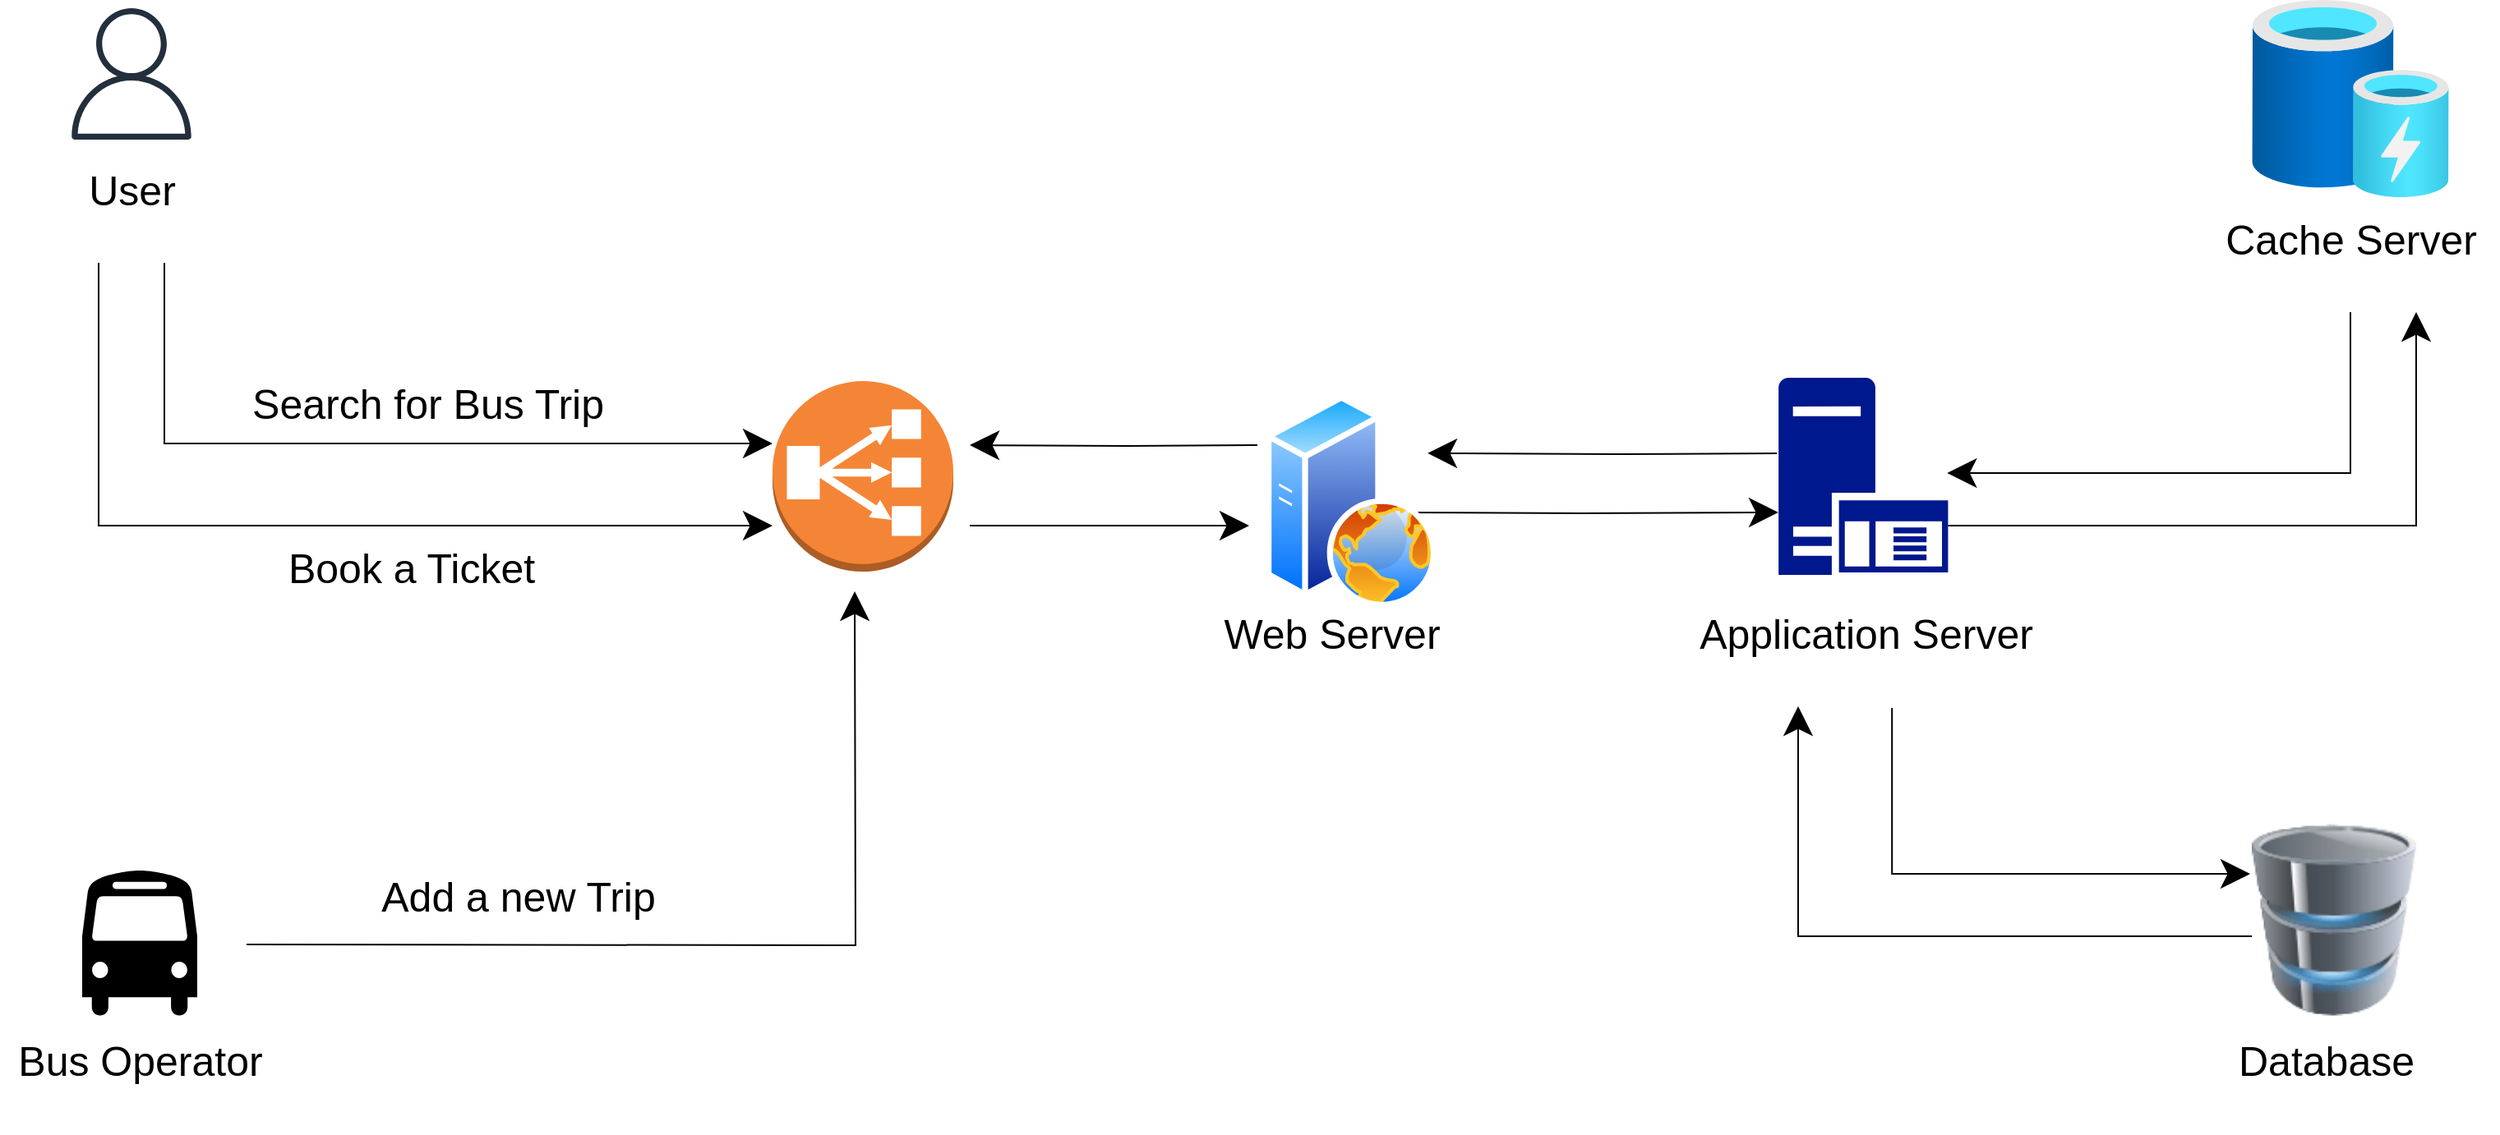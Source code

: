 <mxfile version="25.0.3">
  <diagram name="Page-1" id="lgGEzSX7ISll13-4S9fQ">
    <mxGraphModel dx="1466" dy="939" grid="1" gridSize="10" guides="1" tooltips="1" connect="1" arrows="1" fold="1" page="1" pageScale="1" pageWidth="850" pageHeight="1100" math="0" shadow="0">
      <root>
        <mxCell id="0" />
        <mxCell id="1" parent="0" />
        <mxCell id="_4sSLz1YXUxNhBDxUHfo-1" value="" style="sketch=0;outlineConnect=0;fontColor=#232F3E;gradientColor=none;fillColor=#232F3D;strokeColor=none;dashed=0;verticalLabelPosition=bottom;verticalAlign=top;align=center;html=1;fontSize=12;fontStyle=0;aspect=fixed;pointerEvents=1;shape=mxgraph.aws4.user;" parent="1" vertex="1">
          <mxGeometry x="130" y="65" width="80" height="80" as="geometry" />
        </mxCell>
        <mxCell id="_4sSLz1YXUxNhBDxUHfo-20" style="edgeStyle=orthogonalEdgeStyle;rounded=0;orthogonalLoop=1;jettySize=auto;html=1;endSize=15;" parent="1" edge="1">
          <mxGeometry relative="1" as="geometry">
            <mxPoint x="240" y="635" as="sourcePoint" />
            <mxPoint x="610" y="420" as="targetPoint" />
          </mxGeometry>
        </mxCell>
        <mxCell id="_4sSLz1YXUxNhBDxUHfo-2" value="" style="shape=mxgraph.signs.transportation.bus_4;html=1;pointerEvents=1;fillColor=#000000;strokeColor=none;verticalLabelPosition=bottom;verticalAlign=top;align=center;" parent="1" vertex="1">
          <mxGeometry x="140" y="590" width="70" height="90" as="geometry" />
        </mxCell>
        <mxCell id="_4sSLz1YXUxNhBDxUHfo-22" style="edgeStyle=orthogonalEdgeStyle;rounded=0;orthogonalLoop=1;jettySize=auto;html=1;startSize=15;endSize=15;entryX=0;entryY=0.683;entryDx=0;entryDy=0;entryPerimeter=0;" parent="1" edge="1" target="_4sSLz1YXUxNhBDxUHfo-4">
          <mxGeometry relative="1" as="geometry">
            <mxPoint x="1010" y="370" as="targetPoint" />
            <mxPoint x="940" y="372" as="sourcePoint" />
          </mxGeometry>
        </mxCell>
        <mxCell id="_4sSLz1YXUxNhBDxUHfo-25" style="edgeStyle=orthogonalEdgeStyle;rounded=0;orthogonalLoop=1;jettySize=auto;html=1;endSize=15;" parent="1" source="_4sSLz1YXUxNhBDxUHfo-4" target="_4sSLz1YXUxNhBDxUHfo-15" edge="1">
          <mxGeometry relative="1" as="geometry">
            <Array as="points">
              <mxPoint x="1560" y="380" />
            </Array>
          </mxGeometry>
        </mxCell>
        <mxCell id="DwTw9D0sjwE1xbBOOleC-3" style="edgeStyle=orthogonalEdgeStyle;rounded=0;orthogonalLoop=1;jettySize=auto;html=1;entryX=1;entryY=0.25;entryDx=0;entryDy=0;endSize=15;" edge="1" parent="1" target="_4sSLz1YXUxNhBDxUHfo-3">
          <mxGeometry relative="1" as="geometry">
            <mxPoint x="1171" y="336" as="sourcePoint" />
          </mxGeometry>
        </mxCell>
        <mxCell id="_4sSLz1YXUxNhBDxUHfo-4" value="" style="sketch=0;aspect=fixed;pointerEvents=1;shadow=0;dashed=0;html=1;strokeColor=none;labelPosition=center;verticalLabelPosition=bottom;verticalAlign=top;align=center;fillColor=#00188D;shape=mxgraph.mscae.enterprise.application_server" parent="1" vertex="1">
          <mxGeometry x="1172" y="290" width="103.2" height="120" as="geometry" />
        </mxCell>
        <mxCell id="_4sSLz1YXUxNhBDxUHfo-5" value="" style="image;html=1;image=img/lib/clip_art/computers/Database_128x128.png" parent="1" vertex="1">
          <mxGeometry x="1460" y="550" width="100" height="140" as="geometry" />
        </mxCell>
        <mxCell id="_4sSLz1YXUxNhBDxUHfo-6" value="" style="image;aspect=fixed;html=1;points=[];align=center;fontSize=12;image=img/lib/azure2/general/Cache.svg;" parent="1" vertex="1">
          <mxGeometry x="1460" y="60" width="120" height="120" as="geometry" />
        </mxCell>
        <mxCell id="_4sSLz1YXUxNhBDxUHfo-16" style="edgeStyle=orthogonalEdgeStyle;rounded=0;orthogonalLoop=1;jettySize=auto;html=1;endSize=15;endArrow=classic;endFill=1;startArrow=none;startFill=0;startSize=15;" parent="1" source="_4sSLz1YXUxNhBDxUHfo-8" edge="1">
          <mxGeometry relative="1" as="geometry">
            <mxPoint x="560" y="380" as="targetPoint" />
            <Array as="points">
              <mxPoint x="150" y="380" />
              <mxPoint x="560" y="380" />
            </Array>
          </mxGeometry>
        </mxCell>
        <mxCell id="_4sSLz1YXUxNhBDxUHfo-8" value="&lt;p style=&quot;line-height: 120%; font-size: 25px;&quot;&gt;&lt;font style=&quot;font-size: 25px;&quot;&gt;User&lt;/font&gt;&lt;/p&gt;" style="text;html=1;align=center;verticalAlign=middle;resizable=0;points=[];autosize=1;strokeColor=none;fillColor=none;" parent="1" vertex="1">
          <mxGeometry x="130" y="130" width="80" height="90" as="geometry" />
        </mxCell>
        <mxCell id="_4sSLz1YXUxNhBDxUHfo-9" value="&lt;p style=&quot;line-height: 120%; font-size: 25px;&quot;&gt;&lt;font style=&quot;font-size: 25px;&quot;&gt;Bus Operator&lt;/font&gt;&lt;/p&gt;" style="text;html=1;align=center;verticalAlign=middle;resizable=0;points=[];autosize=1;strokeColor=none;fillColor=none;" parent="1" vertex="1">
          <mxGeometry x="90" y="660" width="170" height="90" as="geometry" />
        </mxCell>
        <mxCell id="_4sSLz1YXUxNhBDxUHfo-11" value="&lt;p style=&quot;line-height: 120%; font-size: 25px;&quot;&gt;&lt;font style=&quot;font-size: 25px;&quot;&gt;Web Server&lt;/font&gt;&lt;/p&gt;" style="text;html=1;align=center;verticalAlign=middle;resizable=0;points=[];autosize=1;strokeColor=none;fillColor=none;" parent="1" vertex="1">
          <mxGeometry x="820" y="400" width="160" height="90" as="geometry" />
        </mxCell>
        <mxCell id="_4sSLz1YXUxNhBDxUHfo-13" value="&lt;p style=&quot;line-height: 120%; font-size: 25px;&quot;&gt;&lt;font style=&quot;font-size: 25px;&quot;&gt;Application Server&lt;/font&gt;&lt;/p&gt;" style="text;html=1;align=center;verticalAlign=middle;resizable=0;points=[];autosize=1;strokeColor=none;fillColor=none;" parent="1" vertex="1">
          <mxGeometry x="1110" y="400" width="230" height="90" as="geometry" />
        </mxCell>
        <mxCell id="_4sSLz1YXUxNhBDxUHfo-14" value="&lt;p style=&quot;line-height: 120%; font-size: 25px;&quot;&gt;&lt;font style=&quot;font-size: 25px;&quot;&gt;Database&lt;/font&gt;&lt;/p&gt;" style="text;html=1;align=center;verticalAlign=middle;resizable=0;points=[];autosize=1;strokeColor=none;fillColor=none;" parent="1" vertex="1">
          <mxGeometry x="1440" y="660" width="130" height="90" as="geometry" />
        </mxCell>
        <mxCell id="_4sSLz1YXUxNhBDxUHfo-15" value="&lt;p style=&quot;line-height: 120%; font-size: 25px;&quot;&gt;&lt;font style=&quot;font-size: 25px;&quot;&gt;Cache Server&lt;/font&gt;&lt;/p&gt;" style="text;html=1;align=center;verticalAlign=middle;resizable=0;points=[];autosize=1;strokeColor=none;fillColor=none;" parent="1" vertex="1">
          <mxGeometry x="1430" y="160" width="180" height="90" as="geometry" />
        </mxCell>
        <mxCell id="_4sSLz1YXUxNhBDxUHfo-17" style="edgeStyle=orthogonalEdgeStyle;rounded=0;orthogonalLoop=1;jettySize=auto;html=1;endArrow=classic;endFill=1;endSize=15;" parent="1" edge="1">
          <mxGeometry relative="1" as="geometry">
            <mxPoint x="190" y="220" as="sourcePoint" />
            <mxPoint x="560" y="330" as="targetPoint" />
            <Array as="points">
              <mxPoint x="190" y="330" />
              <mxPoint x="560" y="330" />
            </Array>
          </mxGeometry>
        </mxCell>
        <mxCell id="_4sSLz1YXUxNhBDxUHfo-18" value="&lt;p style=&quot;line-height: 120%; font-size: 25px;&quot;&gt;&lt;font style=&quot;font-size: 25px;&quot;&gt;Search for Bus Trip&lt;/font&gt;&lt;/p&gt;" style="text;html=1;align=center;verticalAlign=middle;resizable=0;points=[];autosize=1;strokeColor=none;fillColor=none;" parent="1" vertex="1">
          <mxGeometry x="230" y="260" width="240" height="90" as="geometry" />
        </mxCell>
        <mxCell id="_4sSLz1YXUxNhBDxUHfo-19" value="&lt;p style=&quot;line-height: 120%; font-size: 25px;&quot;&gt;&lt;font style=&quot;font-size: 25px;&quot;&gt;Book a Ticket&lt;/font&gt;&lt;/p&gt;" style="text;html=1;align=center;verticalAlign=middle;resizable=0;points=[];autosize=1;strokeColor=none;fillColor=none;" parent="1" vertex="1">
          <mxGeometry x="255" y="360" width="170" height="90" as="geometry" />
        </mxCell>
        <mxCell id="_4sSLz1YXUxNhBDxUHfo-21" value="&lt;p style=&quot;line-height: 120%; font-size: 25px;&quot;&gt;&lt;font style=&quot;font-size: 25px;&quot;&gt;Add a new Trip&lt;/font&gt;&lt;/p&gt;" style="text;html=1;align=center;verticalAlign=middle;resizable=0;points=[];autosize=1;strokeColor=none;fillColor=none;" parent="1" vertex="1">
          <mxGeometry x="310" y="560" width="190" height="90" as="geometry" />
        </mxCell>
        <mxCell id="_4sSLz1YXUxNhBDxUHfo-27" style="edgeStyle=orthogonalEdgeStyle;rounded=0;orthogonalLoop=1;jettySize=auto;html=1;entryX=0.995;entryY=0.483;entryDx=0;entryDy=0;entryPerimeter=0;endSize=15;" parent="1" source="_4sSLz1YXUxNhBDxUHfo-15" target="_4sSLz1YXUxNhBDxUHfo-4" edge="1">
          <mxGeometry relative="1" as="geometry">
            <Array as="points">
              <mxPoint x="1520" y="348" />
            </Array>
          </mxGeometry>
        </mxCell>
        <mxCell id="_4sSLz1YXUxNhBDxUHfo-28" style="edgeStyle=orthogonalEdgeStyle;rounded=0;orthogonalLoop=1;jettySize=auto;html=1;endSize=15;" parent="1" source="_4sSLz1YXUxNhBDxUHfo-5" target="_4sSLz1YXUxNhBDxUHfo-13" edge="1">
          <mxGeometry relative="1" as="geometry">
            <Array as="points">
              <mxPoint x="1184" y="630" />
            </Array>
          </mxGeometry>
        </mxCell>
        <mxCell id="DwTw9D0sjwE1xbBOOleC-8" style="edgeStyle=orthogonalEdgeStyle;rounded=0;orthogonalLoop=1;jettySize=auto;html=1;endSize=15;startSize=15;startArrow=classic;startFill=1;endArrow=none;endFill=0;" edge="1" parent="1">
          <mxGeometry relative="1" as="geometry">
            <mxPoint x="680" y="380" as="targetPoint" />
            <mxPoint x="850" y="380" as="sourcePoint" />
          </mxGeometry>
        </mxCell>
        <mxCell id="_4sSLz1YXUxNhBDxUHfo-3" value="" style="image;aspect=fixed;perimeter=ellipsePerimeter;html=1;align=center;shadow=0;dashed=0;spacingTop=3;image=img/lib/active_directory/web_server.svg;" parent="1" vertex="1">
          <mxGeometry x="860" y="300" width="104" height="130" as="geometry" />
        </mxCell>
        <mxCell id="DwTw9D0sjwE1xbBOOleC-2" style="edgeStyle=orthogonalEdgeStyle;rounded=0;orthogonalLoop=1;jettySize=auto;html=1;entryX=-0.01;entryY=0.3;entryDx=0;entryDy=0;entryPerimeter=0;exitX=0.57;exitY=1.011;exitDx=0;exitDy=0;exitPerimeter=0;endSize=15;" edge="1" parent="1" source="_4sSLz1YXUxNhBDxUHfo-13" target="_4sSLz1YXUxNhBDxUHfo-5">
          <mxGeometry relative="1" as="geometry" />
        </mxCell>
        <mxCell id="DwTw9D0sjwE1xbBOOleC-4" value="" style="outlineConnect=0;dashed=0;verticalLabelPosition=bottom;verticalAlign=top;align=center;html=1;shape=mxgraph.aws3.classic_load_balancer;fillColor=#F58536;gradientColor=none;" vertex="1" parent="1">
          <mxGeometry x="560" y="292" width="110" height="116" as="geometry" />
        </mxCell>
        <mxCell id="DwTw9D0sjwE1xbBOOleC-7" style="edgeStyle=orthogonalEdgeStyle;rounded=0;orthogonalLoop=1;jettySize=auto;html=1;entryX=-0.048;entryY=0.238;entryDx=0;entryDy=0;entryPerimeter=0;endSize=15;startSize=15;startArrow=classic;startFill=1;endArrow=none;endFill=0;" edge="1" parent="1" target="_4sSLz1YXUxNhBDxUHfo-3">
          <mxGeometry relative="1" as="geometry">
            <mxPoint x="680" y="331" as="sourcePoint" />
          </mxGeometry>
        </mxCell>
      </root>
    </mxGraphModel>
  </diagram>
</mxfile>
